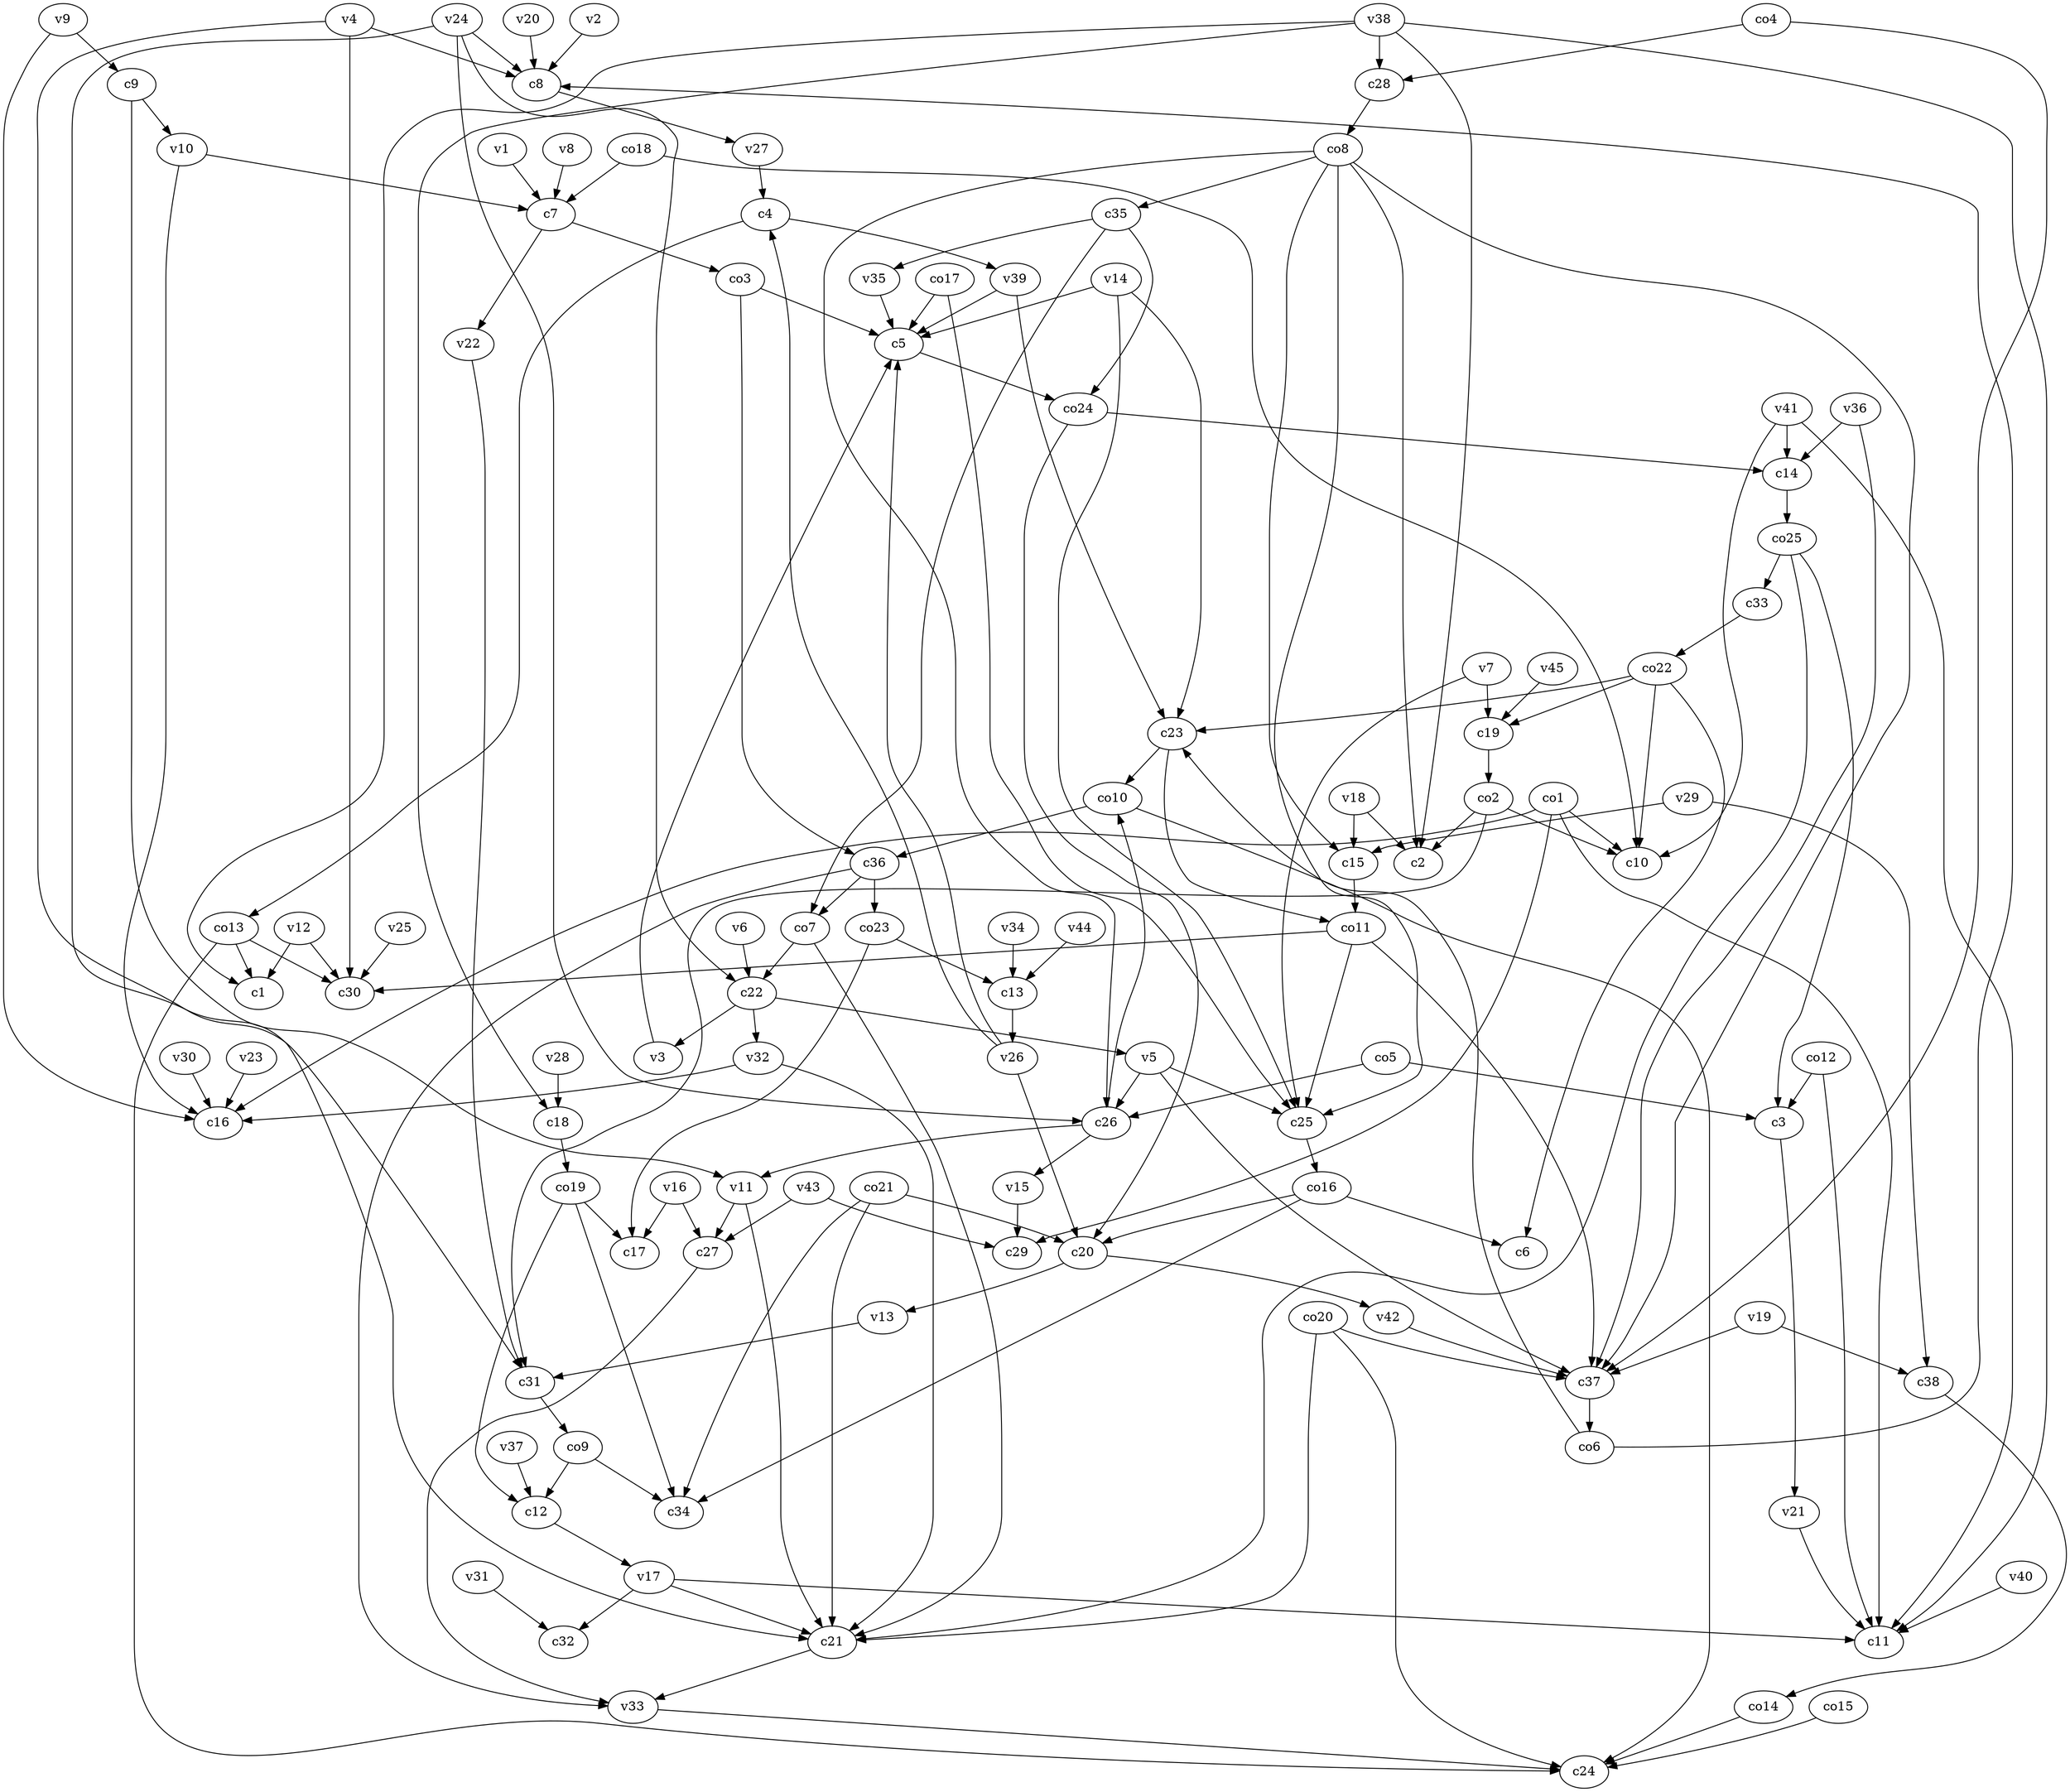 strict digraph  {
c1;
c2;
c3;
c4;
c5;
c6;
c7;
c8;
c9;
c10;
c11;
c12;
c13;
c14;
c15;
c16;
c17;
c18;
c19;
c20;
c21;
c22;
c23;
c24;
c25;
c26;
c27;
c28;
c29;
c30;
c31;
c32;
c33;
c34;
c35;
c36;
c37;
c38;
v1;
v2;
v3;
v4;
v5;
v6;
v7;
v8;
v9;
v10;
v11;
v12;
v13;
v14;
v15;
v16;
v17;
v18;
v19;
v20;
v21;
v22;
v23;
v24;
v25;
v26;
v27;
v28;
v29;
v30;
v31;
v32;
v33;
v34;
v35;
v36;
v37;
v38;
v39;
v40;
v41;
v42;
v43;
v44;
v45;
co1;
co2;
co3;
co4;
co5;
co6;
co7;
co8;
co9;
co10;
co11;
co12;
co13;
co14;
co15;
co16;
co17;
co18;
co19;
co20;
co21;
co22;
co23;
co24;
co25;
c3 -> v21  [weight=1];
c4 -> v39  [weight=1];
c4 -> co13  [weight=1];
c5 -> co24  [weight=1];
c7 -> co3  [weight=1];
c7 -> v22  [weight=1];
c8 -> v27  [weight=1];
c9 -> v11  [weight=1];
c9 -> v10  [weight=1];
c12 -> v17  [weight=1];
c13 -> v26  [weight=1];
c14 -> co25  [weight=1];
c15 -> co11  [weight=1];
c18 -> co19  [weight=1];
c19 -> co2  [weight=1];
c20 -> v13  [weight=1];
c20 -> v42  [weight=1];
c21 -> v33  [weight=1];
c22 -> v32  [weight=1];
c22 -> v3  [weight=1];
c22 -> v5  [weight=1];
c23 -> co10  [weight=1];
c23 -> co11  [weight=1];
c25 -> co16  [weight=1];
c26 -> v11  [weight=1];
c26 -> co10  [weight=1];
c26 -> v15  [weight=1];
c27 -> v33  [weight=1];
c28 -> co8  [weight=1];
c31 -> co9  [weight=1];
c33 -> co22  [weight=1];
c35 -> v35  [weight=1];
c35 -> co24  [weight=1];
c35 -> co7  [weight=1];
c36 -> v33  [weight=1];
c36 -> co7  [weight=1];
c36 -> co23  [weight=1];
c37 -> co6  [weight=1];
c38 -> co14  [weight=1];
v1 -> c7  [weight=1];
v2 -> c8  [weight=1];
v3 -> c5  [weight=1];
v4 -> c30  [weight=1];
v4 -> c8  [weight=1];
v4 -> c31  [weight=1];
v5 -> c26  [weight=1];
v5 -> c25  [weight=1];
v5 -> c37  [weight=1];
v6 -> c22  [weight=1];
v7 -> c19  [weight=1];
v7 -> c25  [weight=1];
v8 -> c7  [weight=1];
v9 -> c9  [weight=1];
v9 -> c16  [weight=1];
v10 -> c7  [weight=1];
v10 -> c16  [weight=1];
v11 -> c21  [weight=1];
v11 -> c27  [weight=1];
v12 -> c30  [weight=1];
v12 -> c1  [weight=1];
v13 -> c31  [weight=1];
v14 -> c25  [weight=1];
v14 -> c23  [weight=1];
v14 -> c5  [weight=1];
v15 -> c29  [weight=1];
v16 -> c27  [weight=1];
v16 -> c17  [weight=1];
v17 -> c11  [weight=1];
v17 -> c21  [weight=1];
v17 -> c32  [weight=1];
v18 -> c2  [weight=1];
v18 -> c15  [weight=1];
v19 -> c38  [weight=1];
v19 -> c37  [weight=1];
v20 -> c8  [weight=1];
v21 -> c11  [weight=1];
v22 -> c31  [weight=1];
v23 -> c16  [weight=1];
v24 -> c21  [weight=1];
v24 -> c8  [weight=1];
v24 -> c26  [weight=1];
v24 -> c22  [weight=1];
v25 -> c30  [weight=1];
v26 -> c20  [weight=1];
v26 -> c5  [weight=1];
v26 -> c4  [weight=1];
v27 -> c4  [weight=1];
v28 -> c18  [weight=1];
v29 -> c15  [weight=1];
v29 -> c38  [weight=1];
v30 -> c16  [weight=1];
v31 -> c32  [weight=1];
v32 -> c21  [weight=1];
v32 -> c16  [weight=1];
v33 -> c24  [weight=1];
v34 -> c13  [weight=1];
v35 -> c5  [weight=1];
v36 -> c14  [weight=1];
v36 -> c37  [weight=1];
v37 -> c12  [weight=1];
v38 -> c1  [weight=1];
v38 -> c2  [weight=1];
v38 -> c11  [weight=1];
v38 -> c28  [weight=1];
v38 -> c18  [weight=1];
v39 -> c5  [weight=1];
v39 -> c23  [weight=1];
v40 -> c11  [weight=1];
v41 -> c10  [weight=1];
v41 -> c14  [weight=1];
v41 -> c11  [weight=1];
v42 -> c37  [weight=1];
v43 -> c27  [weight=1];
v43 -> c29  [weight=1];
v44 -> c13  [weight=1];
v45 -> c19  [weight=1];
co1 -> c11  [weight=1];
co1 -> c10  [weight=1];
co1 -> c29  [weight=1];
co1 -> c16  [weight=1];
co2 -> c31  [weight=1];
co2 -> c10  [weight=1];
co2 -> c2  [weight=1];
co3 -> c5  [weight=1];
co3 -> c36  [weight=1];
co4 -> c28  [weight=1];
co4 -> c37  [weight=1];
co5 -> c3  [weight=1];
co5 -> c26  [weight=1];
co6 -> c23  [weight=1];
co6 -> c8  [weight=1];
co7 -> c22  [weight=1];
co7 -> c21  [weight=1];
co8 -> c37  [weight=1];
co8 -> c15  [weight=1];
co8 -> c26  [weight=1];
co8 -> c35  [weight=1];
co8 -> c2  [weight=1];
co8 -> c25  [weight=1];
co9 -> c34  [weight=1];
co9 -> c12  [weight=1];
co10 -> c24  [weight=1];
co10 -> c36  [weight=1];
co11 -> c30  [weight=1];
co11 -> c25  [weight=1];
co11 -> c37  [weight=1];
co12 -> c3  [weight=1];
co12 -> c11  [weight=1];
co13 -> c30  [weight=1];
co13 -> c1  [weight=1];
co13 -> c24  [weight=1];
co14 -> c24  [weight=1];
co15 -> c24  [weight=1];
co16 -> c34  [weight=1];
co16 -> c6  [weight=1];
co16 -> c20  [weight=1];
co17 -> c25  [weight=1];
co17 -> c5  [weight=1];
co18 -> c10  [weight=1];
co18 -> c7  [weight=1];
co19 -> c17  [weight=1];
co19 -> c12  [weight=1];
co19 -> c34  [weight=1];
co20 -> c24  [weight=1];
co20 -> c21  [weight=1];
co20 -> c37  [weight=1];
co21 -> c34  [weight=1];
co21 -> c20  [weight=1];
co21 -> c21  [weight=1];
co22 -> c19  [weight=1];
co22 -> c10  [weight=1];
co22 -> c23  [weight=1];
co22 -> c6  [weight=1];
co23 -> c17  [weight=1];
co23 -> c13  [weight=1];
co24 -> c20  [weight=1];
co24 -> c14  [weight=1];
co25 -> c21  [weight=1];
co25 -> c3  [weight=1];
co25 -> c33  [weight=1];
}
